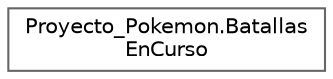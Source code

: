 digraph "Graphical Class Hierarchy"
{
 // INTERACTIVE_SVG=YES
 // LATEX_PDF_SIZE
  bgcolor="transparent";
  edge [fontname=Helvetica,fontsize=10,labelfontname=Helvetica,labelfontsize=10];
  node [fontname=Helvetica,fontsize=10,shape=box,height=0.2,width=0.4];
  rankdir="LR";
  Node0 [id="Node000000",label="Proyecto_Pokemon.Batallas\lEnCurso",height=0.2,width=0.4,color="grey40", fillcolor="white", style="filled",URL="$classProyecto__Pokemon_1_1BatallasEnCurso.html",tooltip="Clase que gestiona batallas en curso, se divide responsabilidad con batallas para que sea una unica r..."];
}
